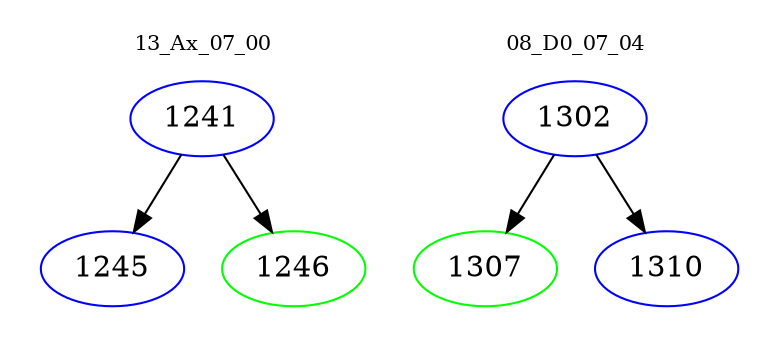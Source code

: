 digraph{
subgraph cluster_0 {
color = white
label = "13_Ax_07_00";
fontsize=10;
T0_1241 [label="1241", color="blue"]
T0_1241 -> T0_1245 [color="black"]
T0_1245 [label="1245", color="blue"]
T0_1241 -> T0_1246 [color="black"]
T0_1246 [label="1246", color="green"]
}
subgraph cluster_1 {
color = white
label = "08_D0_07_04";
fontsize=10;
T1_1302 [label="1302", color="blue"]
T1_1302 -> T1_1307 [color="black"]
T1_1307 [label="1307", color="green"]
T1_1302 -> T1_1310 [color="black"]
T1_1310 [label="1310", color="blue"]
}
}
